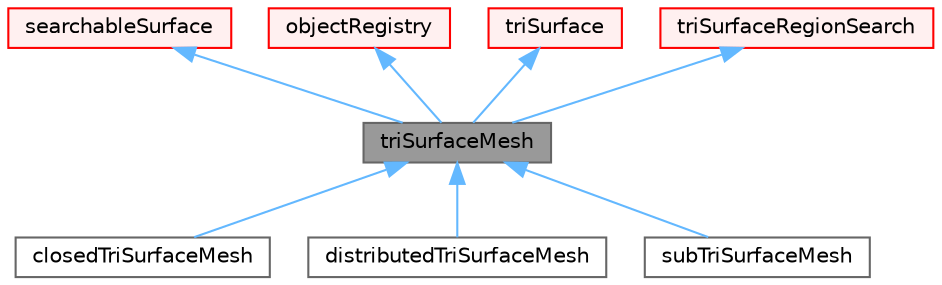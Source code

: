 digraph "triSurfaceMesh"
{
 // LATEX_PDF_SIZE
  bgcolor="transparent";
  edge [fontname=Helvetica,fontsize=10,labelfontname=Helvetica,labelfontsize=10];
  node [fontname=Helvetica,fontsize=10,shape=box,height=0.2,width=0.4];
  Node1 [id="Node000001",label="triSurfaceMesh",height=0.2,width=0.4,color="gray40", fillcolor="grey60", style="filled", fontcolor="black",tooltip="IOoject and searching on triSurface."];
  Node2 -> Node1 [id="edge1_Node000001_Node000002",dir="back",color="steelblue1",style="solid",tooltip=" "];
  Node2 [id="Node000002",label="searchableSurface",height=0.2,width=0.4,color="red", fillcolor="#FFF0F0", style="filled",URL="$classFoam_1_1searchableSurface.html",tooltip="Base class of (analytical or triangulated) surface. Encapsulates all the search routines...."];
  Node6 -> Node1 [id="edge2_Node000001_Node000006",dir="back",color="steelblue1",style="solid",tooltip=" "];
  Node6 [id="Node000006",label="objectRegistry",height=0.2,width=0.4,color="red", fillcolor="#FFF0F0", style="filled",URL="$classFoam_1_1objectRegistry.html",tooltip="Registry of regIOobjects."];
  Node10 -> Node1 [id="edge3_Node000001_Node000010",dir="back",color="steelblue1",style="solid",tooltip=" "];
  Node10 [id="Node000010",label="triSurface",height=0.2,width=0.4,color="red", fillcolor="#FFF0F0", style="filled",URL="$classFoam_1_1triSurface.html",tooltip="Triangulated surface description with patch information."];
  Node19 -> Node1 [id="edge4_Node000001_Node000019",dir="back",color="steelblue1",style="solid",tooltip=" "];
  Node19 [id="Node000019",label="triSurfaceRegionSearch",height=0.2,width=0.4,color="red", fillcolor="#FFF0F0", style="filled",URL="$classFoam_1_1triSurfaceRegionSearch.html",tooltip="Helper class to search on triSurface. Creates an octree for each region of the surface and only searc..."];
  Node1 -> Node21 [id="edge5_Node000001_Node000021",dir="back",color="steelblue1",style="solid",tooltip=" "];
  Node21 [id="Node000021",label="closedTriSurfaceMesh",height=0.2,width=0.4,color="gray40", fillcolor="white", style="filled",URL="$classFoam_1_1closedTriSurfaceMesh.html",tooltip="A triSurfaceMesh where it is forced to check volumeTypes, used for surfaces that are topologically no..."];
  Node1 -> Node22 [id="edge6_Node000001_Node000022",dir="back",color="steelblue1",style="solid",tooltip=" "];
  Node22 [id="Node000022",label="distributedTriSurfaceMesh",height=0.2,width=0.4,color="gray40", fillcolor="white", style="filled",URL="$classFoam_1_1distributedTriSurfaceMesh.html",tooltip="IOoject and searching on distributed triSurface. All processor hold (possibly overlapping) part of th..."];
  Node1 -> Node23 [id="edge7_Node000001_Node000023",dir="back",color="steelblue1",style="solid",tooltip=" "];
  Node23 [id="Node000023",label="subTriSurfaceMesh",height=0.2,width=0.4,color="gray40", fillcolor="white", style="filled",URL="$classFoam_1_1subTriSurfaceMesh.html",tooltip="On-the-fly subset of triSurfaceMesh (based on selected patches)"];
}
